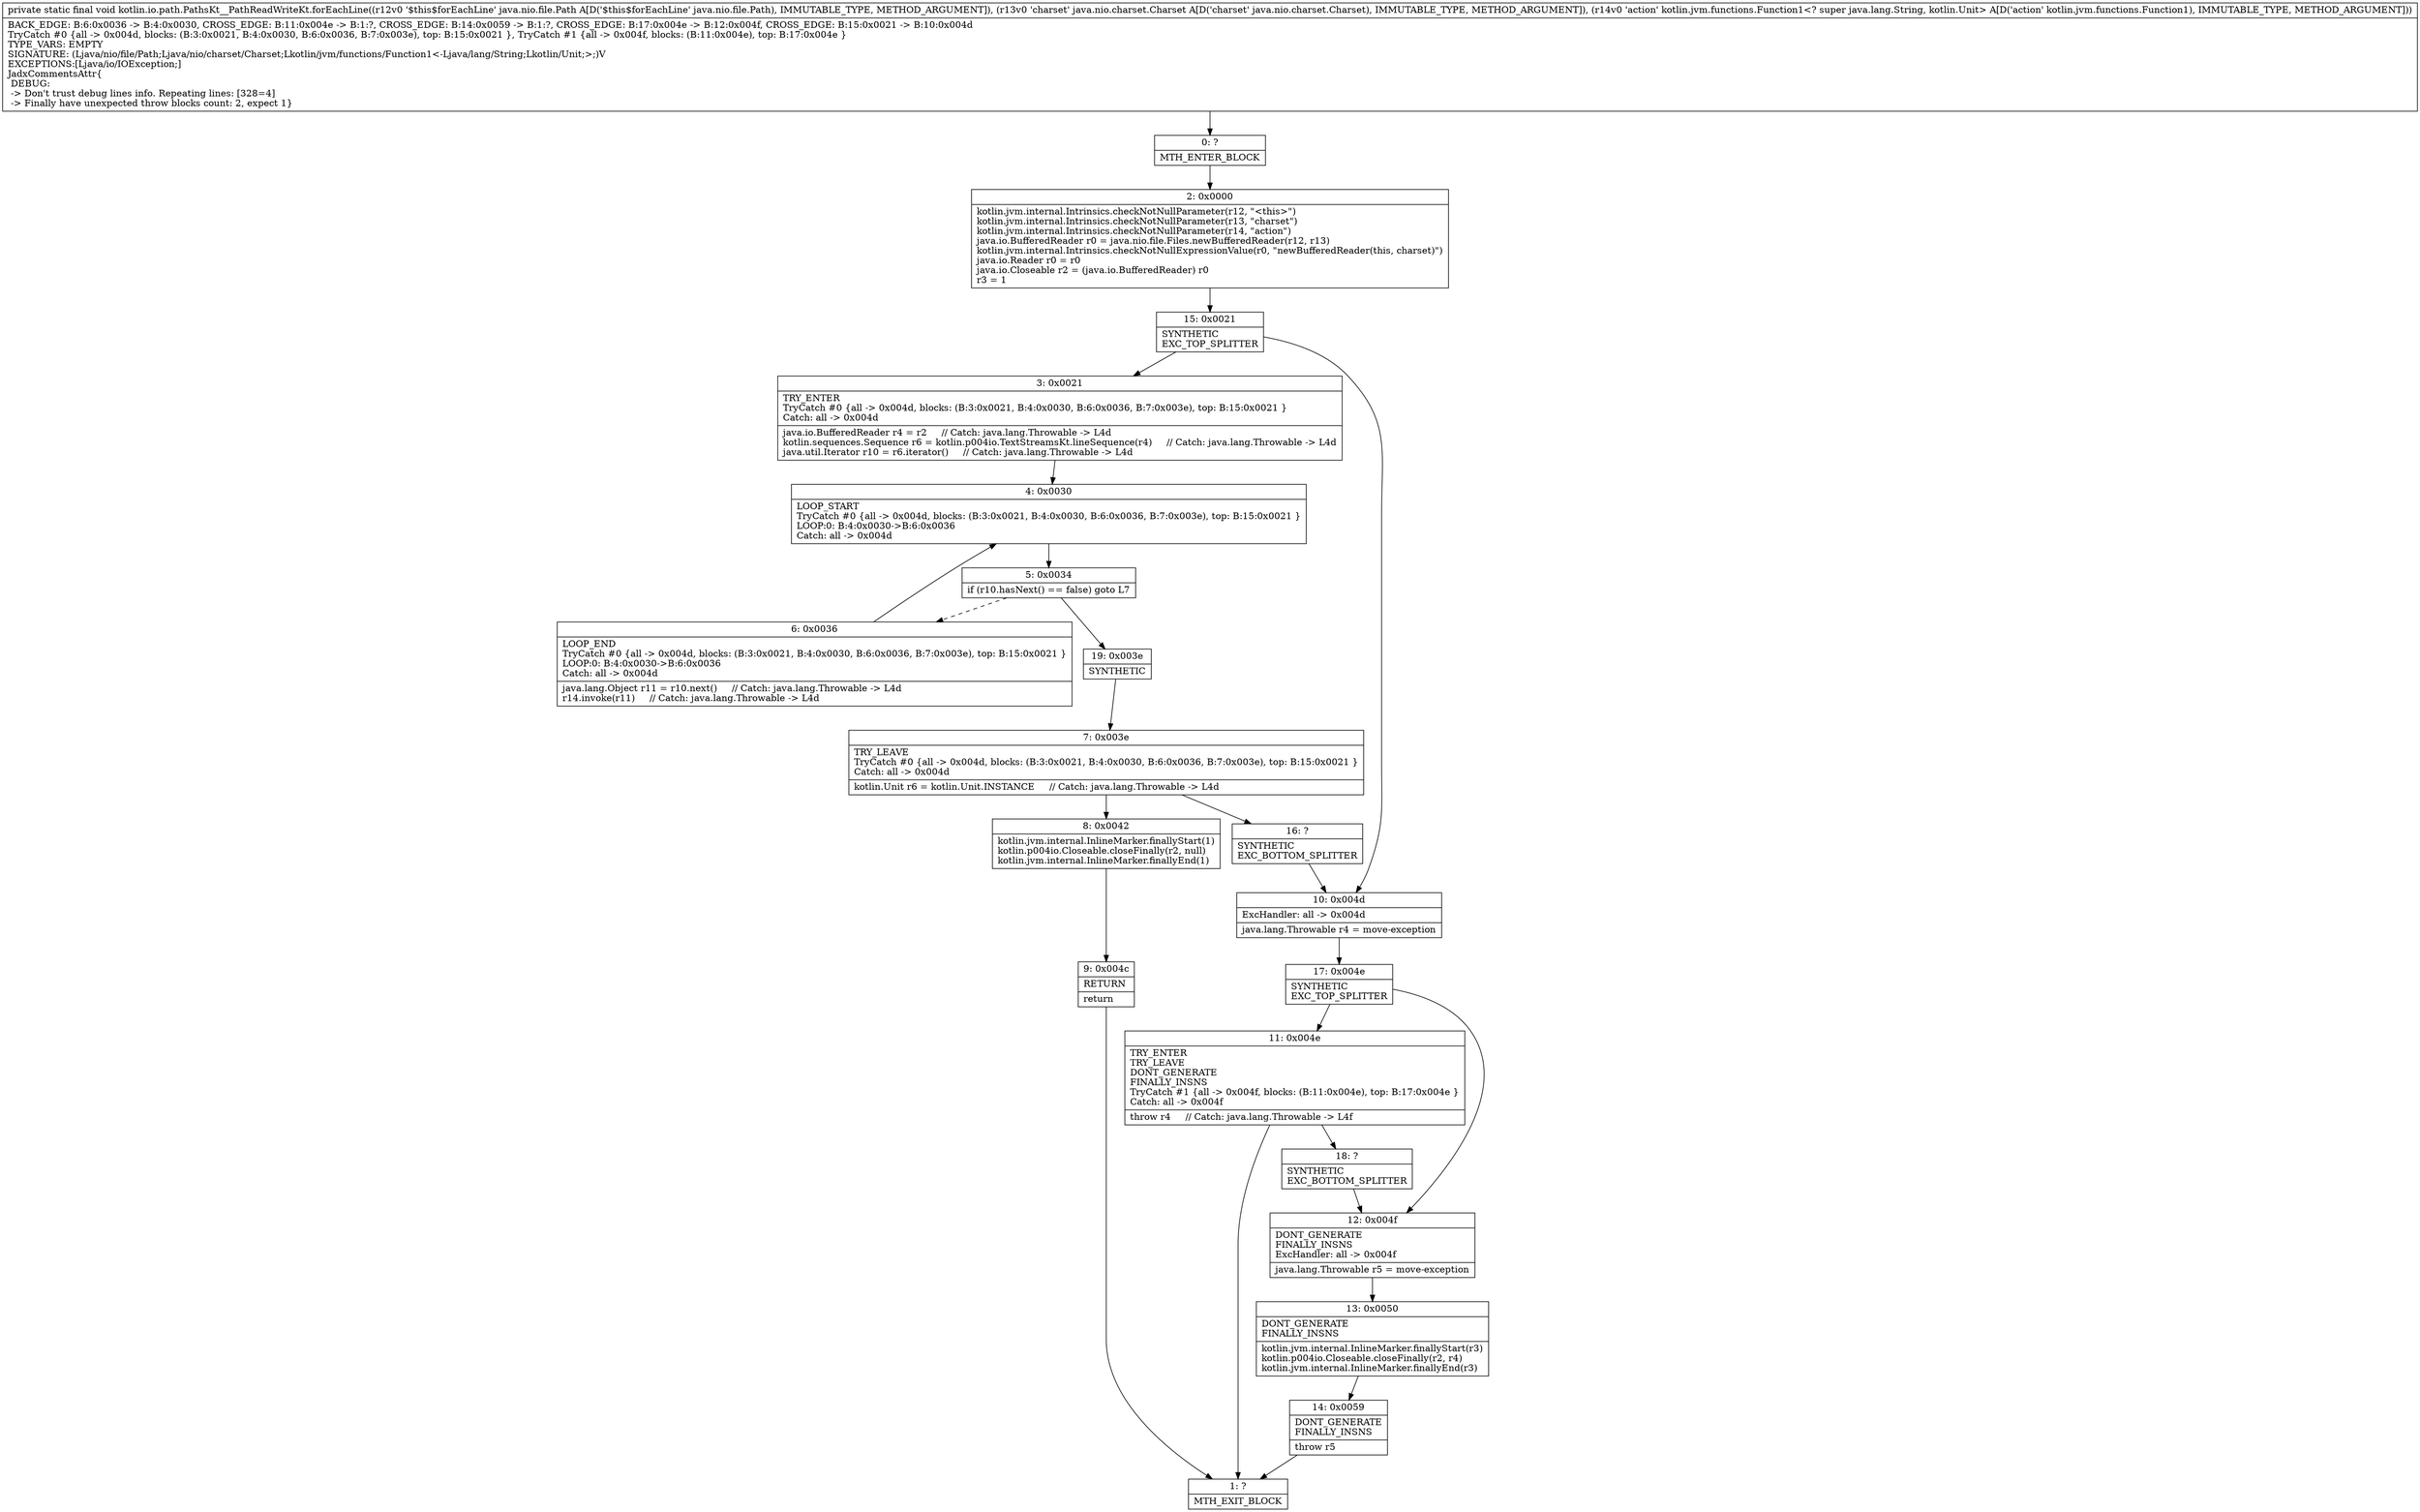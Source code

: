digraph "CFG forkotlin.io.path.PathsKt__PathReadWriteKt.forEachLine(Ljava\/nio\/file\/Path;Ljava\/nio\/charset\/Charset;Lkotlin\/jvm\/functions\/Function1;)V" {
Node_0 [shape=record,label="{0\:\ ?|MTH_ENTER_BLOCK\l}"];
Node_2 [shape=record,label="{2\:\ 0x0000|kotlin.jvm.internal.Intrinsics.checkNotNullParameter(r12, \"\<this\>\")\lkotlin.jvm.internal.Intrinsics.checkNotNullParameter(r13, \"charset\")\lkotlin.jvm.internal.Intrinsics.checkNotNullParameter(r14, \"action\")\ljava.io.BufferedReader r0 = java.nio.file.Files.newBufferedReader(r12, r13)\lkotlin.jvm.internal.Intrinsics.checkNotNullExpressionValue(r0, \"newBufferedReader(this, charset)\")\ljava.io.Reader r0 = r0\ljava.io.Closeable r2 = (java.io.BufferedReader) r0\lr3 = 1\l}"];
Node_15 [shape=record,label="{15\:\ 0x0021|SYNTHETIC\lEXC_TOP_SPLITTER\l}"];
Node_3 [shape=record,label="{3\:\ 0x0021|TRY_ENTER\lTryCatch #0 \{all \-\> 0x004d, blocks: (B:3:0x0021, B:4:0x0030, B:6:0x0036, B:7:0x003e), top: B:15:0x0021 \}\lCatch: all \-\> 0x004d\l|java.io.BufferedReader r4 = r2     \/\/ Catch: java.lang.Throwable \-\> L4d\lkotlin.sequences.Sequence r6 = kotlin.p004io.TextStreamsKt.lineSequence(r4)     \/\/ Catch: java.lang.Throwable \-\> L4d\ljava.util.Iterator r10 = r6.iterator()     \/\/ Catch: java.lang.Throwable \-\> L4d\l}"];
Node_4 [shape=record,label="{4\:\ 0x0030|LOOP_START\lTryCatch #0 \{all \-\> 0x004d, blocks: (B:3:0x0021, B:4:0x0030, B:6:0x0036, B:7:0x003e), top: B:15:0x0021 \}\lLOOP:0: B:4:0x0030\-\>B:6:0x0036\lCatch: all \-\> 0x004d\l}"];
Node_5 [shape=record,label="{5\:\ 0x0034|if (r10.hasNext() == false) goto L7\l}"];
Node_6 [shape=record,label="{6\:\ 0x0036|LOOP_END\lTryCatch #0 \{all \-\> 0x004d, blocks: (B:3:0x0021, B:4:0x0030, B:6:0x0036, B:7:0x003e), top: B:15:0x0021 \}\lLOOP:0: B:4:0x0030\-\>B:6:0x0036\lCatch: all \-\> 0x004d\l|java.lang.Object r11 = r10.next()     \/\/ Catch: java.lang.Throwable \-\> L4d\lr14.invoke(r11)     \/\/ Catch: java.lang.Throwable \-\> L4d\l}"];
Node_19 [shape=record,label="{19\:\ 0x003e|SYNTHETIC\l}"];
Node_7 [shape=record,label="{7\:\ 0x003e|TRY_LEAVE\lTryCatch #0 \{all \-\> 0x004d, blocks: (B:3:0x0021, B:4:0x0030, B:6:0x0036, B:7:0x003e), top: B:15:0x0021 \}\lCatch: all \-\> 0x004d\l|kotlin.Unit r6 = kotlin.Unit.INSTANCE     \/\/ Catch: java.lang.Throwable \-\> L4d\l}"];
Node_8 [shape=record,label="{8\:\ 0x0042|kotlin.jvm.internal.InlineMarker.finallyStart(1)\lkotlin.p004io.Closeable.closeFinally(r2, null)\lkotlin.jvm.internal.InlineMarker.finallyEnd(1)\l}"];
Node_9 [shape=record,label="{9\:\ 0x004c|RETURN\l|return\l}"];
Node_1 [shape=record,label="{1\:\ ?|MTH_EXIT_BLOCK\l}"];
Node_16 [shape=record,label="{16\:\ ?|SYNTHETIC\lEXC_BOTTOM_SPLITTER\l}"];
Node_10 [shape=record,label="{10\:\ 0x004d|ExcHandler: all \-\> 0x004d\l|java.lang.Throwable r4 = move\-exception\l}"];
Node_17 [shape=record,label="{17\:\ 0x004e|SYNTHETIC\lEXC_TOP_SPLITTER\l}"];
Node_11 [shape=record,label="{11\:\ 0x004e|TRY_ENTER\lTRY_LEAVE\lDONT_GENERATE\lFINALLY_INSNS\lTryCatch #1 \{all \-\> 0x004f, blocks: (B:11:0x004e), top: B:17:0x004e \}\lCatch: all \-\> 0x004f\l|throw r4     \/\/ Catch: java.lang.Throwable \-\> L4f\l}"];
Node_18 [shape=record,label="{18\:\ ?|SYNTHETIC\lEXC_BOTTOM_SPLITTER\l}"];
Node_12 [shape=record,label="{12\:\ 0x004f|DONT_GENERATE\lFINALLY_INSNS\lExcHandler: all \-\> 0x004f\l|java.lang.Throwable r5 = move\-exception\l}"];
Node_13 [shape=record,label="{13\:\ 0x0050|DONT_GENERATE\lFINALLY_INSNS\l|kotlin.jvm.internal.InlineMarker.finallyStart(r3)\lkotlin.p004io.Closeable.closeFinally(r2, r4)\lkotlin.jvm.internal.InlineMarker.finallyEnd(r3)\l}"];
Node_14 [shape=record,label="{14\:\ 0x0059|DONT_GENERATE\lFINALLY_INSNS\l|throw r5\l}"];
MethodNode[shape=record,label="{private static final void kotlin.io.path.PathsKt__PathReadWriteKt.forEachLine((r12v0 '$this$forEachLine' java.nio.file.Path A[D('$this$forEachLine' java.nio.file.Path), IMMUTABLE_TYPE, METHOD_ARGUMENT]), (r13v0 'charset' java.nio.charset.Charset A[D('charset' java.nio.charset.Charset), IMMUTABLE_TYPE, METHOD_ARGUMENT]), (r14v0 'action' kotlin.jvm.functions.Function1\<? super java.lang.String, kotlin.Unit\> A[D('action' kotlin.jvm.functions.Function1), IMMUTABLE_TYPE, METHOD_ARGUMENT]))  | BACK_EDGE: B:6:0x0036 \-\> B:4:0x0030, CROSS_EDGE: B:11:0x004e \-\> B:1:?, CROSS_EDGE: B:14:0x0059 \-\> B:1:?, CROSS_EDGE: B:17:0x004e \-\> B:12:0x004f, CROSS_EDGE: B:15:0x0021 \-\> B:10:0x004d\lTryCatch #0 \{all \-\> 0x004d, blocks: (B:3:0x0021, B:4:0x0030, B:6:0x0036, B:7:0x003e), top: B:15:0x0021 \}, TryCatch #1 \{all \-\> 0x004f, blocks: (B:11:0x004e), top: B:17:0x004e \}\lTYPE_VARS: EMPTY\lSIGNATURE: (Ljava\/nio\/file\/Path;Ljava\/nio\/charset\/Charset;Lkotlin\/jvm\/functions\/Function1\<\-Ljava\/lang\/String;Lkotlin\/Unit;\>;)V\lEXCEPTIONS:[Ljava\/io\/IOException;]\lJadxCommentsAttr\{\l DEBUG: \l \-\> Don't trust debug lines info. Repeating lines: [328=4]\l \-\> Finally have unexpected throw blocks count: 2, expect 1\}\l}"];
MethodNode -> Node_0;Node_0 -> Node_2;
Node_2 -> Node_15;
Node_15 -> Node_3;
Node_15 -> Node_10;
Node_3 -> Node_4;
Node_4 -> Node_5;
Node_5 -> Node_6[style=dashed];
Node_5 -> Node_19;
Node_6 -> Node_4;
Node_19 -> Node_7;
Node_7 -> Node_8;
Node_7 -> Node_16;
Node_8 -> Node_9;
Node_9 -> Node_1;
Node_16 -> Node_10;
Node_10 -> Node_17;
Node_17 -> Node_11;
Node_17 -> Node_12;
Node_11 -> Node_1;
Node_11 -> Node_18;
Node_18 -> Node_12;
Node_12 -> Node_13;
Node_13 -> Node_14;
Node_14 -> Node_1;
}

